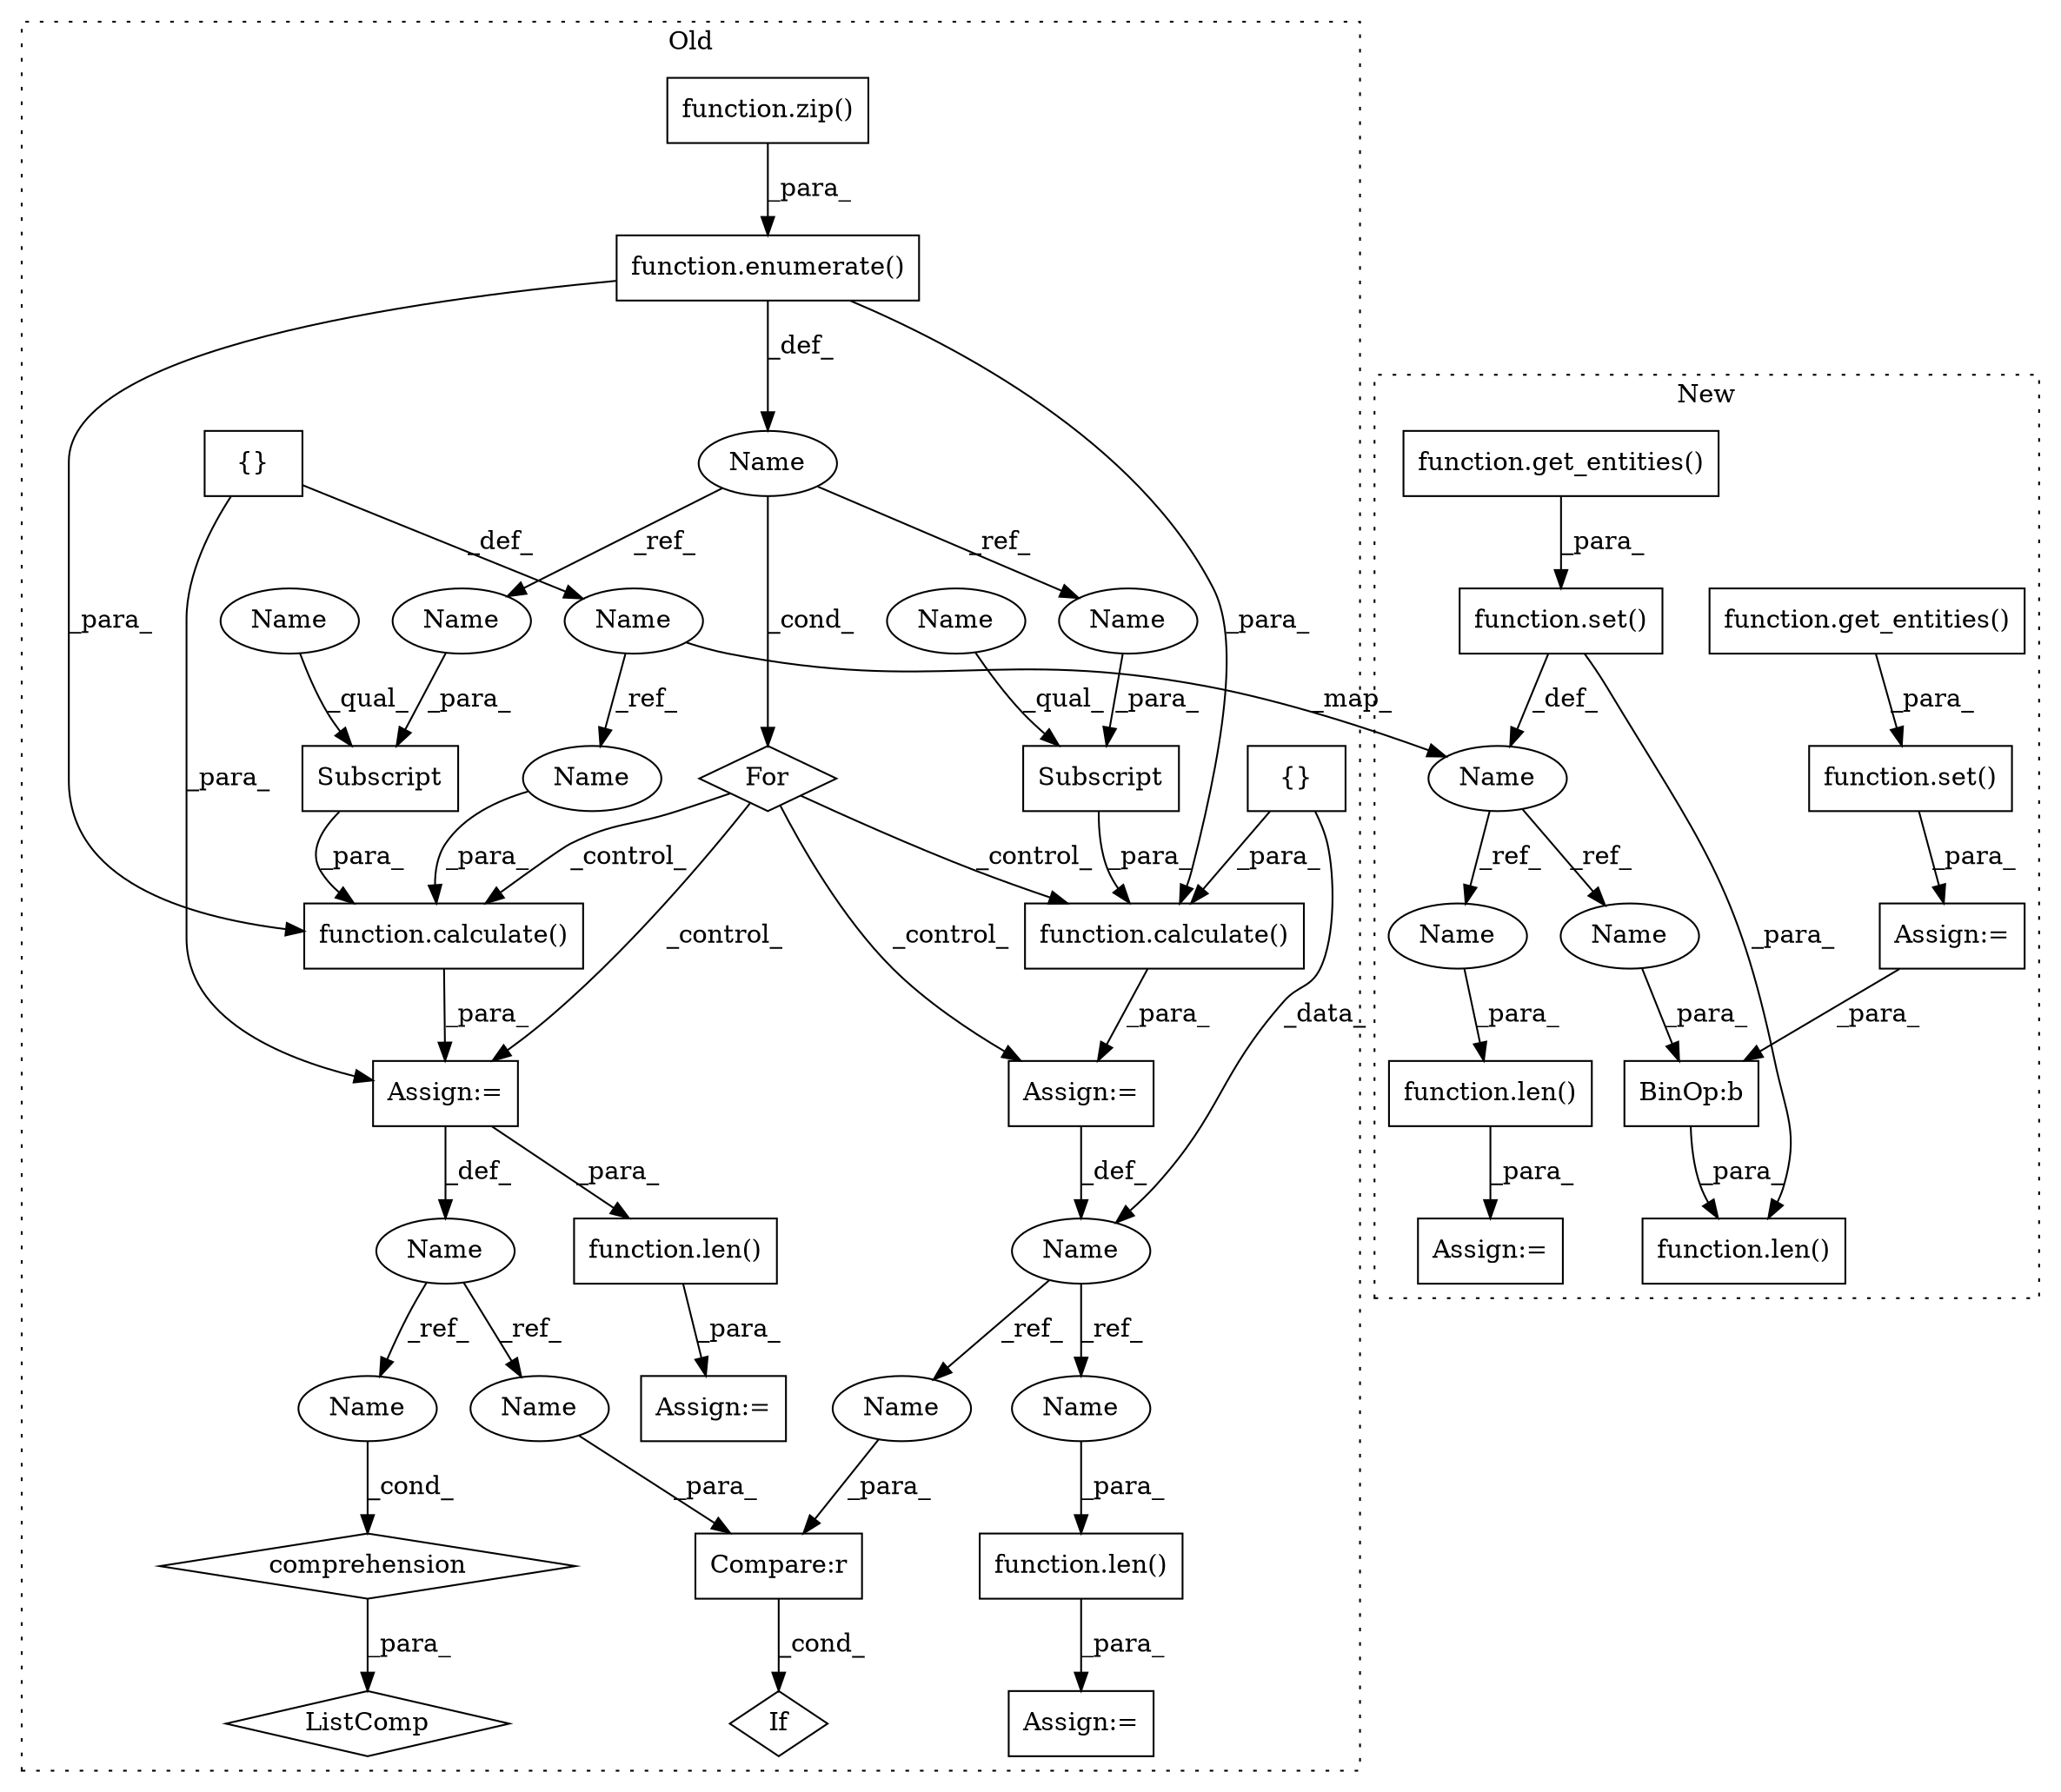 digraph G {
subgraph cluster0 {
1 [label="function.zip()" a="75" s="3005,3020" l="4,1" shape="box"];
3 [label="function.enumerate()" a="75" s="2995,3021" l="10,1" shape="box"];
4 [label="If" a="96" s="3249" l="14" shape="diamond"];
5 [label="Subscript" a="63" s="3054,0" l="10,0" shape="box"];
6 [label="{}" a="59" s="2969,2969" l="2,1" shape="box"];
7 [label="Subscript" a="63" s="3110,0" l="10,0" shape="box"];
9 [label="{}" a="59" s="2950,2950" l="2,1" shape="box"];
11 [label="ListComp" a="106" s="3224" l="40" shape="diamond"];
12 [label="For" a="107" s="2976,3022" l="4,10" shape="diamond"];
13 [label="function.calculate()" a="75" s="3044,3078" l="10,1" shape="box"];
14 [label="comprehension" a="45" s="3227" l="3" shape="diamond"];
15 [label="Compare:r" a="40" s="3249" l="14" shape="box"];
16 [label="Name" a="87" s="2980" l="3" shape="ellipse"];
17 [label="Name" a="87" s="3231" l="1" shape="ellipse"];
18 [label="function.calculate()" a="75" s="3100,3134" l="10,1" shape="box"];
21 [label="Assign:=" a="68" s="3097" l="3" shape="box"];
22 [label="Assign:=" a="68" s="3041" l="3" shape="box"];
23 [label="Assign:=" a="68" s="3277" l="3" shape="box"];
24 [label="Assign:=" a="68" s="3306" l="3" shape="box"];
29 [label="function.len()" a="75" s="3280,3293" l="4,1" shape="box"];
30 [label="Name" a="87" s="3088" l="9" shape="ellipse"];
31 [label="function.len()" a="75" s="3309,3322" l="4,1" shape="box"];
33 [label="Name" a="87" s="2938" l="9" shape="ellipse"];
34 [label="Name" a="87" s="3060" l="3" shape="ellipse"];
35 [label="Name" a="87" s="3116" l="3" shape="ellipse"];
36 [label="Name" a="87" s="3249" l="1" shape="ellipse"];
37 [label="Name" a="87" s="3225" l="1" shape="ellipse"];
38 [label="Name" a="87" s="3069" l="9" shape="ellipse"];
39 [label="Name" a="87" s="3313" l="9" shape="ellipse"];
40 [label="Name" a="87" s="3254" l="9" shape="ellipse"];
43 [label="Name" a="87" s="3110" l="5" shape="ellipse"];
44 [label="Name" a="87" s="3054" l="5" shape="ellipse"];
label = "Old";
style="dotted";
}
subgraph cluster1 {
2 [label="function.get_entities()" a="75" s="2146,2165" l="13,1" shape="box"];
8 [label="BinOp:b" a="82" s="2248" l="3" shape="box"];
10 [label="function.get_entities()" a="75" s="2192,2211" l="13,1" shape="box"];
19 [label="Assign:=" a="68" s="2139" l="3" shape="box"];
20 [label="Assign:=" a="68" s="2277" l="3" shape="box"];
25 [label="function.set()" a="75" s="2188,2212" l="4,1" shape="box"];
26 [label="function.len()" a="75" s="2280,2297" l="4,1" shape="box"];
27 [label="function.set()" a="75" s="2142,2166" l="4,1" shape="box"];
28 [label="function.len()" a="75" s="2231,2264" l="4,1" shape="box"];
32 [label="Name" a="87" s="2172" l="13" shape="ellipse"];
41 [label="Name" a="87" s="2284" l="13" shape="ellipse"];
42 [label="Name" a="87" s="2251" l="13" shape="ellipse"];
label = "New";
style="dotted";
}
1 -> 3 [label="_para_"];
2 -> 27 [label="_para_"];
3 -> 13 [label="_para_"];
3 -> 18 [label="_para_"];
3 -> 16 [label="_def_"];
5 -> 13 [label="_para_"];
6 -> 30 [label="_data_"];
6 -> 18 [label="_para_"];
7 -> 18 [label="_para_"];
8 -> 28 [label="_para_"];
9 -> 22 [label="_para_"];
9 -> 33 [label="_def_"];
10 -> 25 [label="_para_"];
12 -> 18 [label="_control_"];
12 -> 21 [label="_control_"];
12 -> 22 [label="_control_"];
12 -> 13 [label="_control_"];
13 -> 22 [label="_para_"];
14 -> 11 [label="_para_"];
15 -> 4 [label="_cond_"];
16 -> 35 [label="_ref_"];
16 -> 34 [label="_ref_"];
16 -> 12 [label="_cond_"];
17 -> 37 [label="_ref_"];
17 -> 36 [label="_ref_"];
18 -> 21 [label="_para_"];
19 -> 8 [label="_para_"];
21 -> 30 [label="_def_"];
22 -> 29 [label="_para_"];
22 -> 17 [label="_def_"];
25 -> 28 [label="_para_"];
25 -> 32 [label="_def_"];
26 -> 20 [label="_para_"];
27 -> 19 [label="_para_"];
29 -> 23 [label="_para_"];
30 -> 39 [label="_ref_"];
30 -> 40 [label="_ref_"];
31 -> 24 [label="_para_"];
32 -> 42 [label="_ref_"];
32 -> 41 [label="_ref_"];
33 -> 32 [label="_map_"];
33 -> 38 [label="_ref_"];
34 -> 5 [label="_para_"];
35 -> 7 [label="_para_"];
36 -> 15 [label="_para_"];
37 -> 14 [label="_cond_"];
38 -> 13 [label="_para_"];
39 -> 31 [label="_para_"];
40 -> 15 [label="_para_"];
41 -> 26 [label="_para_"];
42 -> 8 [label="_para_"];
43 -> 7 [label="_qual_"];
44 -> 5 [label="_qual_"];
}